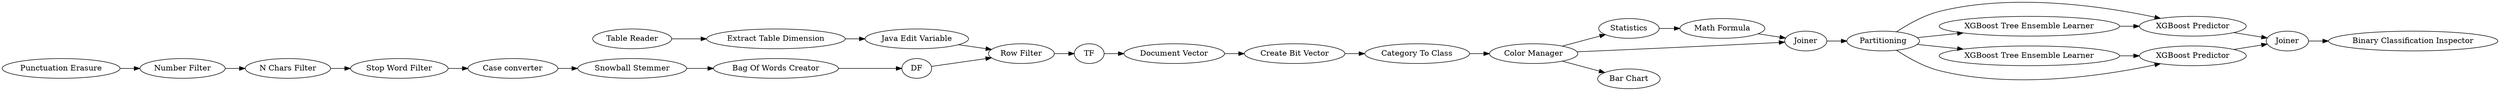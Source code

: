 digraph {
	276 [label="Color Manager"]
	277 [label=Partitioning]
	12 [label=TF]
	29 [label="Punctuation Erasure"]
	30 [label="Number Filter"]
	31 [label="N Chars Filter"]
	33 [label="Case converter"]
	34 [label="Snowball Stemmer"]
	66 [label="Extract Table Dimension"]
	67 [label="Java Edit Variable"]
	68 [label="Bag Of Words Creator"]
	69 [label="Stop Word Filter"]
	70 [label=DF]
	71 [label="Row Filter"]
	275 [label="Category To Class"]
	292 [label="Document Vector"]
	361 [label="Create Bit Vector"]
	299 [label="XGBoost Predictor"]
	362 [label="Binary Classification Inspector"]
	363 [label="XGBoost Tree Ensemble Learner"]
	373 [label=Statistics]
	374 [label="Math Formula"]
	375 [label=Joiner]
	376 [label="XGBoost Tree Ensemble Learner"]
	377 [label="XGBoost Predictor"]
	378 [label=Joiner]
	380 [label="Table Reader"]
	381 [label="Bar Chart"]
	12 -> 292
	29 -> 30
	30 -> 31
	31 -> 69
	33 -> 34
	34 -> 68
	66 -> 67
	67 -> 71
	68 -> 70
	69 -> 33
	70 -> 71
	71 -> 12
	292 -> 361
	361 -> 275
	276 -> 373
	276 -> 375
	276 -> 381
	277 -> 377
	277 -> 376
	277 -> 299
	277 -> 363
	275 -> 276
	299 -> 378
	363 -> 299
	373 -> 374
	374 -> 375
	375 -> 277
	376 -> 377
	377 -> 378
	378 -> 362
	380 -> 66
	rankdir=LR
}

